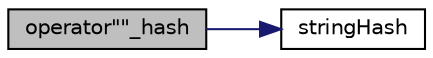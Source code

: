 digraph "operator&quot;&quot;_hash"
{
 // LATEX_PDF_SIZE
  bgcolor="transparent";
  edge [fontname="Helvetica",fontsize="10",labelfontname="Helvetica",labelfontsize="10"];
  node [fontname="Helvetica",fontsize="10",shape=record];
  rankdir="LR";
  Node1 [label="operator\"\"_hash",height=0.2,width=0.4,color="black", fillcolor="grey75", style="filled", fontcolor="black",tooltip=" "];
  Node1 -> Node2 [color="midnightblue",fontsize="10",style="solid",fontname="Helvetica"];
  Node2 [label="stringHash",height=0.2,width=0.4,color="black",URL="$dd/dca/custom-string_8h.html#aafdf7789eff0323ce529bc7c62dccf86",tooltip=" "];
}
